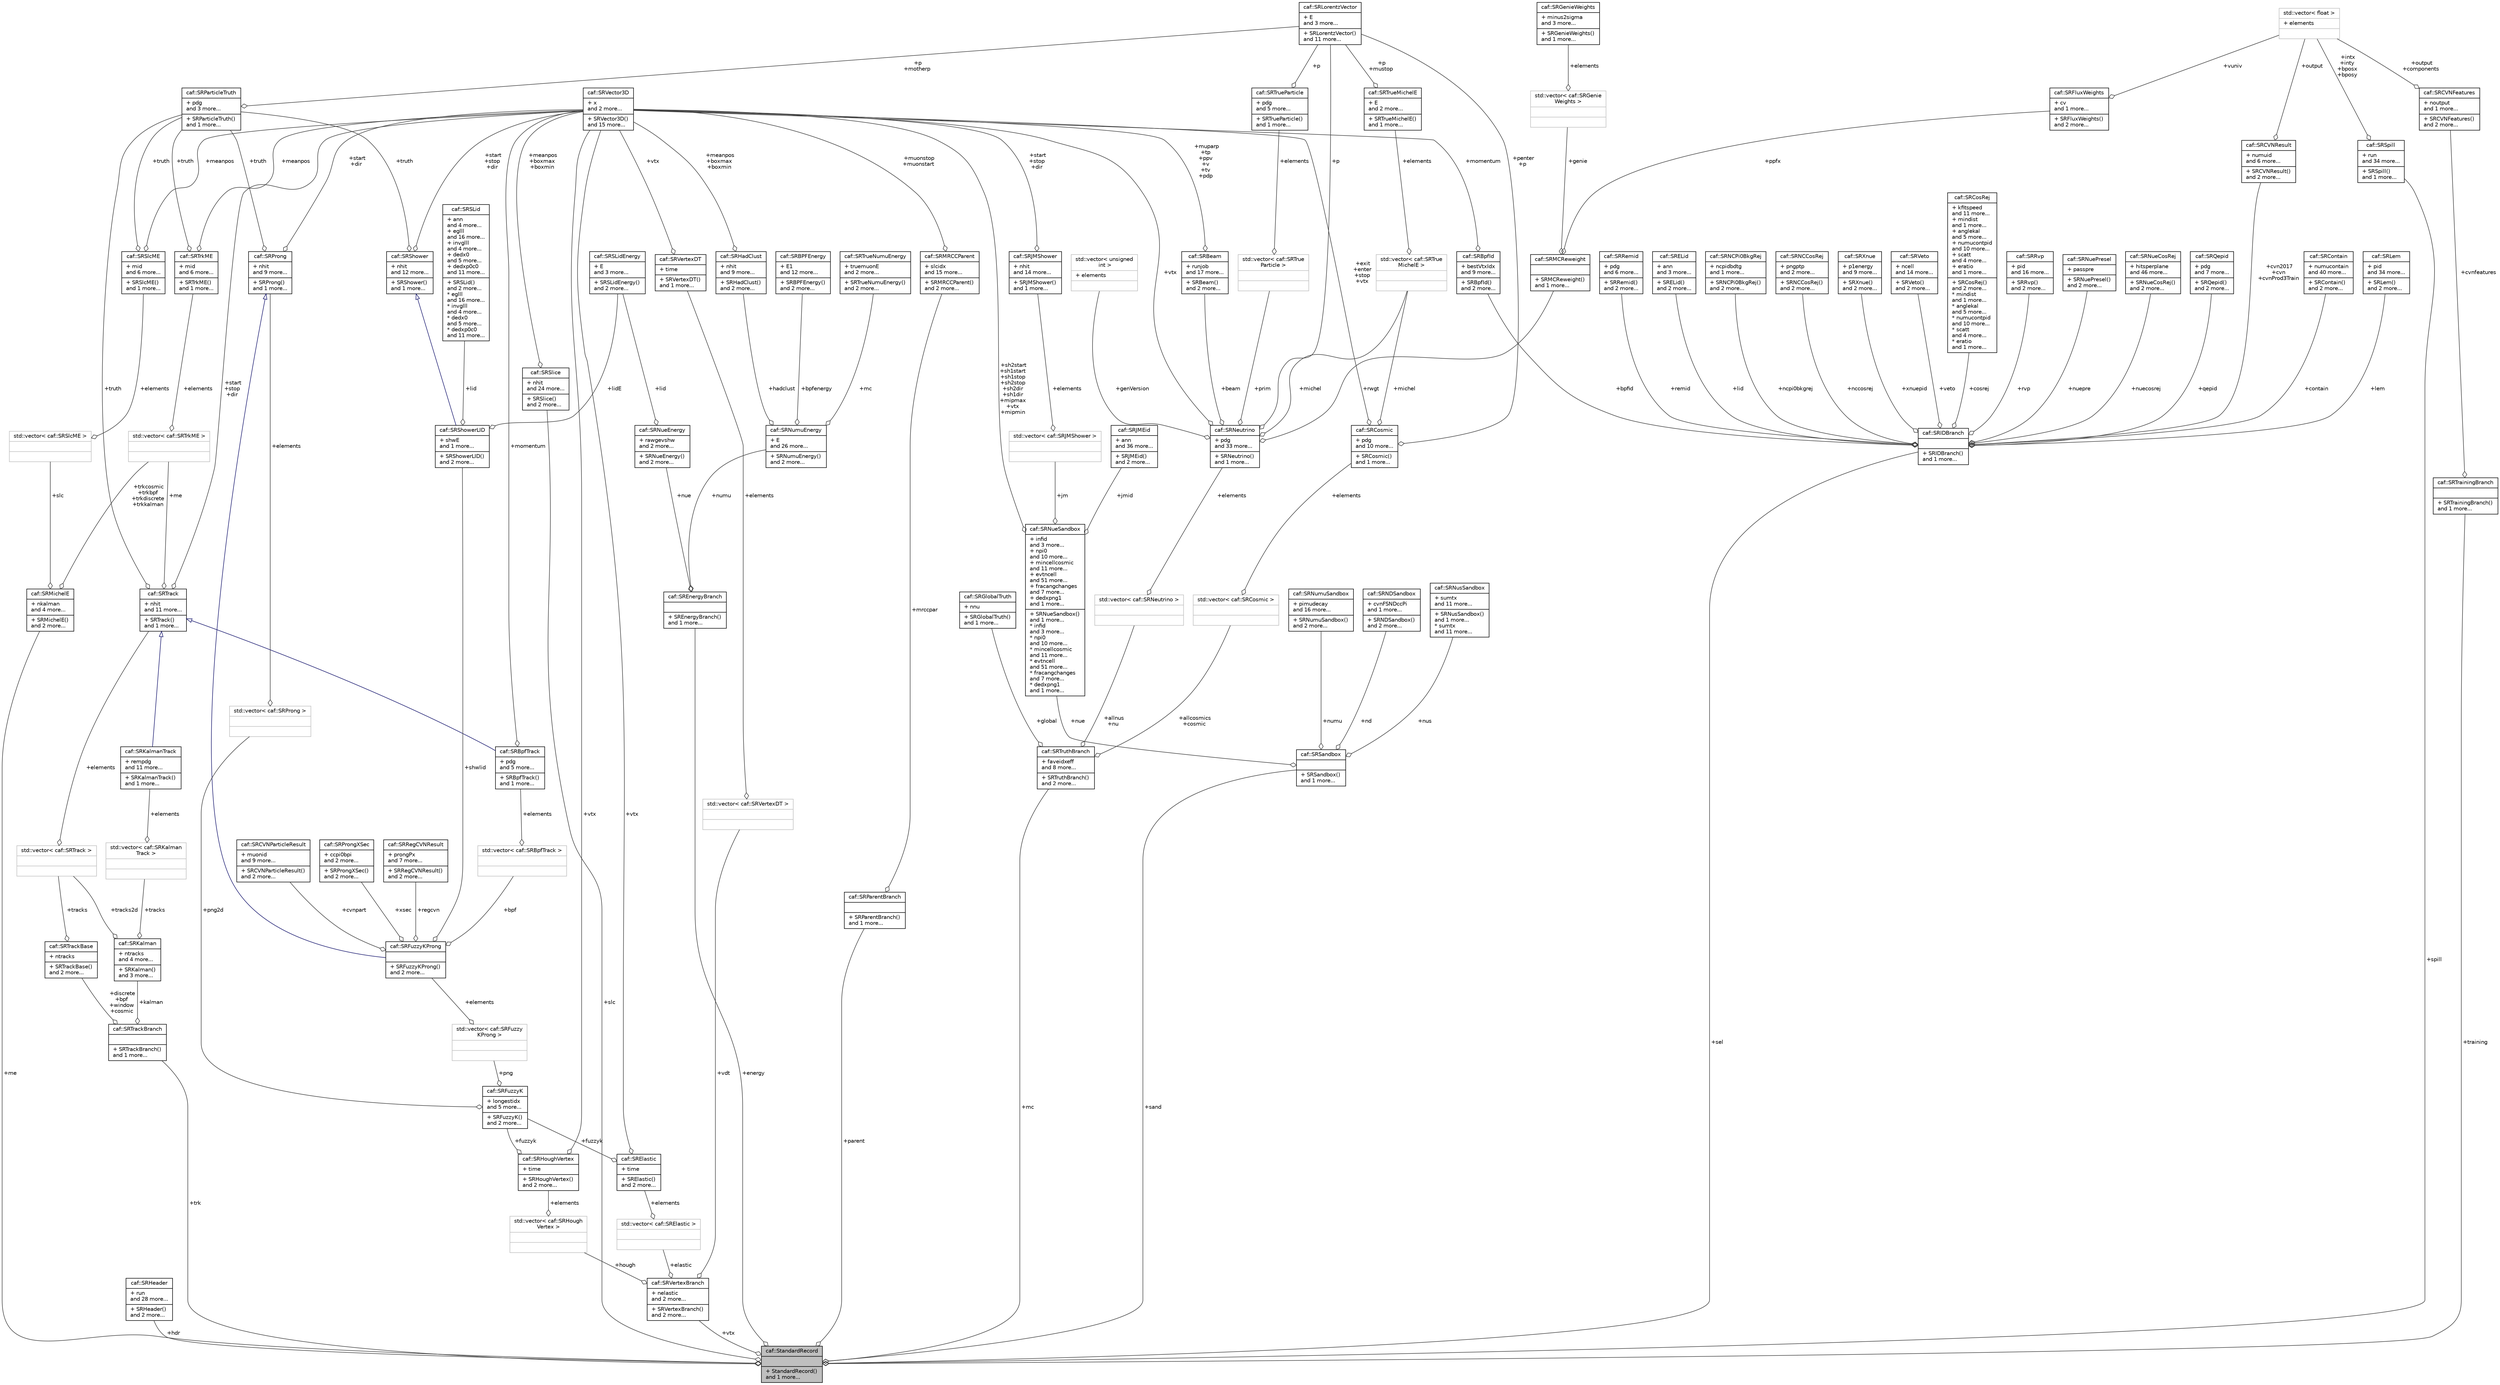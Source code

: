 digraph "caf::StandardRecord"
{
  edge [fontname="Helvetica",fontsize="10",labelfontname="Helvetica",labelfontsize="10"];
  node [fontname="Helvetica",fontsize="10",shape=record];
  Node1 [label="{caf::StandardRecord\n||+ StandardRecord()\land 1 more...\l}",height=0.2,width=0.4,color="black", fillcolor="grey75", style="filled", fontcolor="black"];
  Node2 -> Node1 [color="grey25",fontsize="10",style="solid",label=" +spill" ,arrowhead="odiamond",fontname="Helvetica"];
  Node2 [label="{caf::SRSpill\n|+ run\land 34 more...\l|+ SRSpill()\land 1 more...\l}",height=0.2,width=0.4,color="black", fillcolor="white", style="filled",URL="$classcaf_1_1_s_r_spill.html"];
  Node3 -> Node2 [color="grey25",fontsize="10",style="solid",label=" +intx\n+inty\n+bposx\n+bposy" ,arrowhead="odiamond",fontname="Helvetica"];
  Node3 [label="{std::vector\< float \>\n|+ elements\l|}",height=0.2,width=0.4,color="grey75", fillcolor="white", style="filled"];
  Node4 -> Node1 [color="grey25",fontsize="10",style="solid",label=" +hdr" ,arrowhead="odiamond",fontname="Helvetica"];
  Node4 [label="{caf::SRHeader\n|+ run\land 28 more...\l|+ SRHeader()\land 2 more...\l}",height=0.2,width=0.4,color="black", fillcolor="white", style="filled",URL="$classcaf_1_1_s_r_header.html",tooltip="Header representing overview information for the current event/slice. "];
  Node5 -> Node1 [color="grey25",fontsize="10",style="solid",label=" +slc" ,arrowhead="odiamond",fontname="Helvetica"];
  Node5 [label="{caf::SRSlice\n|+ nhit\land 24 more...\l|+ SRSlice()\land 2 more...\l}",height=0.2,width=0.4,color="black", fillcolor="white", style="filled",URL="$classcaf_1_1_s_r_slice.html",tooltip="An SRSlice contains overarching information for a slice. "];
  Node6 -> Node5 [color="grey25",fontsize="10",style="solid",label=" +meanpos\n+boxmax\n+boxmin" ,arrowhead="odiamond",fontname="Helvetica"];
  Node6 [label="{caf::SRVector3D\n|+ x\land 2 more...\l|+ SRVector3D()\land 15 more...\l}",height=0.2,width=0.4,color="black", fillcolor="white", style="filled",URL="$classcaf_1_1_s_r_vector3_d.html",tooltip="A 3-vector with more efficient storage than TVector3. "];
  Node7 -> Node1 [color="grey25",fontsize="10",style="solid",label=" +vtx" ,arrowhead="odiamond",fontname="Helvetica"];
  Node7 [label="{caf::SRVertexBranch\n|+ nelastic\land 2 more...\l|+ SRVertexBranch()\land 2 more...\l}",height=0.2,width=0.4,color="black", fillcolor="white", style="filled",URL="$classcaf_1_1_s_r_vertex_branch.html",tooltip="Vectors of reconstructed vertices found by various algorithms. "];
  Node8 -> Node7 [color="grey25",fontsize="10",style="solid",label=" +elastic" ,arrowhead="odiamond",fontname="Helvetica"];
  Node8 [label="{std::vector\< caf::SRElastic \>\n||}",height=0.2,width=0.4,color="grey75", fillcolor="white", style="filled"];
  Node9 -> Node8 [color="grey25",fontsize="10",style="solid",label=" +elements" ,arrowhead="odiamond",fontname="Helvetica"];
  Node9 [label="{caf::SRElastic\n|+ time\l|+ SRElastic()\land 2 more...\l}",height=0.2,width=0.4,color="black", fillcolor="white", style="filled",URL="$classcaf_1_1_s_r_elastic.html",tooltip="A potential interaction point from the ElasticArms algorithm. "];
  Node10 -> Node9 [color="grey25",fontsize="10",style="solid",label=" +fuzzyk" ,arrowhead="odiamond",fontname="Helvetica"];
  Node10 [label="{caf::SRFuzzyK\n|+ longestidx\land 5 more...\l|+ SRFuzzyK()\land 2 more...\l}",height=0.2,width=0.4,color="black", fillcolor="white", style="filled",URL="$classcaf_1_1_s_r_fuzzy_k.html"];
  Node11 -> Node10 [color="grey25",fontsize="10",style="solid",label=" +png" ,arrowhead="odiamond",fontname="Helvetica"];
  Node11 [label="{std::vector\< caf::SRFuzzy\lKProng \>\n||}",height=0.2,width=0.4,color="grey75", fillcolor="white", style="filled"];
  Node12 -> Node11 [color="grey25",fontsize="10",style="solid",label=" +elements" ,arrowhead="odiamond",fontname="Helvetica"];
  Node12 [label="{caf::SRFuzzyKProng\n||+ SRFuzzyKProng()\land 2 more...\l}",height=0.2,width=0.4,color="black", fillcolor="white", style="filled",URL="$classcaf_1_1_s_r_fuzzy_k_prong.html"];
  Node13 -> Node12 [dir="back",color="midnightblue",fontsize="10",style="solid",arrowtail="onormal",fontname="Helvetica"];
  Node13 [label="{caf::SRProng\n|+ nhit\land 9 more...\l|+ SRProng()\land 1 more...\l}",height=0.2,width=0.4,color="black", fillcolor="white", style="filled",URL="$classcaf_1_1_s_r_prong.html"];
  Node6 -> Node13 [color="grey25",fontsize="10",style="solid",label=" +start\n+dir" ,arrowhead="odiamond",fontname="Helvetica"];
  Node14 -> Node13 [color="grey25",fontsize="10",style="solid",label=" +truth" ,arrowhead="odiamond",fontname="Helvetica"];
  Node14 [label="{caf::SRParticleTruth\n|+ pdg\land 3 more...\l|+ SRParticleTruth()\land 1 more...\l}",height=0.2,width=0.4,color="black", fillcolor="white", style="filled",URL="$classcaf_1_1_s_r_particle_truth.html",tooltip="The truth information of reco objects within a slice. "];
  Node15 -> Node14 [color="grey25",fontsize="10",style="solid",label=" +p\n+motherp" ,arrowhead="odiamond",fontname="Helvetica"];
  Node15 [label="{caf::SRLorentzVector\n|+ E\land 3 more...\l|+ SRLorentzVector()\land 11 more...\l}",height=0.2,width=0.4,color="black", fillcolor="white", style="filled",URL="$classcaf_1_1_s_r_lorentz_vector.html",tooltip="4-vector with more efficient storage than TLorentzVector "];
  Node16 -> Node12 [color="grey25",fontsize="10",style="solid",label=" +xsec" ,arrowhead="odiamond",fontname="Helvetica"];
  Node16 [label="{caf::SRProngXSec\n|+ ccpi0bpi\land 2 more...\l|+ SRProngXSec()\land 2 more...\l}",height=0.2,width=0.4,color="black", fillcolor="white", style="filled",URL="$classcaf_1_1_s_r_prong_x_sec.html"];
  Node17 -> Node12 [color="grey25",fontsize="10",style="solid",label=" +regcvn" ,arrowhead="odiamond",fontname="Helvetica"];
  Node17 [label="{caf::SRRegCVNResult\n|+ prongPx\land 7 more...\l|+ SRRegCVNResult()\land 2 more...\l}",height=0.2,width=0.4,color="black", fillcolor="white", style="filled",URL="$classcaf_1_1_s_r_reg_c_v_n_result.html",tooltip="Regression CVN output. "];
  Node18 -> Node12 [color="grey25",fontsize="10",style="solid",label=" +cvnpart" ,arrowhead="odiamond",fontname="Helvetica"];
  Node18 [label="{caf::SRCVNParticleResult\n|+ muonid\land 9 more...\l|+ SRCVNParticleResult()\land 2 more...\l}",height=0.2,width=0.4,color="black", fillcolor="white", style="filled",URL="$classcaf_1_1_s_r_c_v_n_particle_result.html",tooltip="CVN PID output for a single particle. "];
  Node19 -> Node12 [color="grey25",fontsize="10",style="solid",label=" +bpf" ,arrowhead="odiamond",fontname="Helvetica"];
  Node19 [label="{std::vector\< caf::SRBpfTrack \>\n||}",height=0.2,width=0.4,color="grey75", fillcolor="white", style="filled"];
  Node20 -> Node19 [color="grey25",fontsize="10",style="solid",label=" +elements" ,arrowhead="odiamond",fontname="Helvetica"];
  Node20 [label="{caf::SRBpfTrack\n|+ pdg\land 5 more...\l|+ SRBpfTrack()\land 1 more...\l}",height=0.2,width=0.4,color="black", fillcolor="white", style="filled",URL="$classcaf_1_1_s_r_bpf_track.html"];
  Node21 -> Node20 [dir="back",color="midnightblue",fontsize="10",style="solid",arrowtail="onormal",fontname="Helvetica"];
  Node21 [label="{caf::SRTrack\n|+ nhit\land 11 more...\l|+ SRTrack()\land 1 more...\l}",height=0.2,width=0.4,color="black", fillcolor="white", style="filled",URL="$classcaf_1_1_s_r_track.html"];
  Node6 -> Node21 [color="grey25",fontsize="10",style="solid",label=" +start\n+stop\n+dir" ,arrowhead="odiamond",fontname="Helvetica"];
  Node14 -> Node21 [color="grey25",fontsize="10",style="solid",label=" +truth" ,arrowhead="odiamond",fontname="Helvetica"];
  Node22 -> Node21 [color="grey25",fontsize="10",style="solid",label=" +me" ,arrowhead="odiamond",fontname="Helvetica"];
  Node22 [label="{std::vector\< caf::SRTrkME \>\n||}",height=0.2,width=0.4,color="grey75", fillcolor="white", style="filled"];
  Node23 -> Node22 [color="grey25",fontsize="10",style="solid",label=" +elements" ,arrowhead="odiamond",fontname="Helvetica"];
  Node23 [label="{caf::SRTrkME\n|+ mid\land 6 more...\l|+ SRTrkME()\land 1 more...\l}",height=0.2,width=0.4,color="black", fillcolor="white", style="filled",URL="$classcaf_1_1_s_r_trk_m_e.html",tooltip="Variables describing Michel E&#39;s found around the end of a track. "];
  Node6 -> Node23 [color="grey25",fontsize="10",style="solid",label=" +meanpos" ,arrowhead="odiamond",fontname="Helvetica"];
  Node14 -> Node23 [color="grey25",fontsize="10",style="solid",label=" +truth" ,arrowhead="odiamond",fontname="Helvetica"];
  Node6 -> Node20 [color="grey25",fontsize="10",style="solid",label=" +momentum" ,arrowhead="odiamond",fontname="Helvetica"];
  Node24 -> Node12 [color="grey25",fontsize="10",style="solid",label=" +shwlid" ,arrowhead="odiamond",fontname="Helvetica"];
  Node24 [label="{caf::SRShowerLID\n|+ shwE\land 1 more...\l|+ SRShowerLID()\land 2 more...\l}",height=0.2,width=0.4,color="black", fillcolor="white", style="filled",URL="$classcaf_1_1_s_r_shower_l_i_d.html"];
  Node25 -> Node24 [dir="back",color="midnightblue",fontsize="10",style="solid",arrowtail="onormal",fontname="Helvetica"];
  Node25 [label="{caf::SRShower\n|+ nhit\land 12 more...\l|+ SRShower()\land 1 more...\l}",height=0.2,width=0.4,color="black", fillcolor="white", style="filled",URL="$classcaf_1_1_s_r_shower.html"];
  Node6 -> Node25 [color="grey25",fontsize="10",style="solid",label=" +start\n+stop\n+dir" ,arrowhead="odiamond",fontname="Helvetica"];
  Node14 -> Node25 [color="grey25",fontsize="10",style="solid",label=" +truth" ,arrowhead="odiamond",fontname="Helvetica"];
  Node26 -> Node24 [color="grey25",fontsize="10",style="solid",label=" +lid" ,arrowhead="odiamond",fontname="Helvetica"];
  Node26 [label="{caf::SRSLid\n|+ ann\land 4 more...\l+ eglll\land 16 more...\l+ invglll\land 4 more...\l+ dedx0\land 5 more...\l+ dedxp0c0\land 11 more...\l|+ SRSLid()\land 2 more...\l* eglll\land 16 more...\l* invglll\land 4 more...\l* dedx0\land 5 more...\l* dedxp0c0\land 11 more...\l}",height=0.2,width=0.4,color="black", fillcolor="white", style="filled",URL="$classcaf_1_1_s_r_s_lid.html",tooltip="This class contains the LID pid information for a shower (slid::ShowerLID objects). "];
  Node27 -> Node24 [color="grey25",fontsize="10",style="solid",label=" +lidE" ,arrowhead="odiamond",fontname="Helvetica"];
  Node27 [label="{caf::SRSLidEnergy\n|+ E\land 3 more...\l|+ SRSLidEnergy()\land 2 more...\l}",height=0.2,width=0.4,color="black", fillcolor="white", style="filled",URL="$classcaf_1_1_s_r_s_lid_energy.html",tooltip="This is a class for the NueSel energy estimate. "];
  Node28 -> Node10 [color="grey25",fontsize="10",style="solid",label=" +png2d" ,arrowhead="odiamond",fontname="Helvetica"];
  Node28 [label="{std::vector\< caf::SRProng \>\n||}",height=0.2,width=0.4,color="grey75", fillcolor="white", style="filled"];
  Node13 -> Node28 [color="grey25",fontsize="10",style="solid",label=" +elements" ,arrowhead="odiamond",fontname="Helvetica"];
  Node6 -> Node9 [color="grey25",fontsize="10",style="solid",label=" +vtx" ,arrowhead="odiamond",fontname="Helvetica"];
  Node29 -> Node7 [color="grey25",fontsize="10",style="solid",label=" +hough" ,arrowhead="odiamond",fontname="Helvetica"];
  Node29 [label="{std::vector\< caf::SRHough\lVertex \>\n||}",height=0.2,width=0.4,color="grey75", fillcolor="white", style="filled"];
  Node30 -> Node29 [color="grey25",fontsize="10",style="solid",label=" +elements" ,arrowhead="odiamond",fontname="Helvetica"];
  Node30 [label="{caf::SRHoughVertex\n|+ time\l|+ SRHoughVertex()\land 2 more...\l}",height=0.2,width=0.4,color="black", fillcolor="white", style="filled",URL="$classcaf_1_1_s_r_hough_vertex.html",tooltip="A potential interaction point found by the HoughVertex algorithm. "];
  Node10 -> Node30 [color="grey25",fontsize="10",style="solid",label=" +fuzzyk" ,arrowhead="odiamond",fontname="Helvetica"];
  Node6 -> Node30 [color="grey25",fontsize="10",style="solid",label=" +vtx" ,arrowhead="odiamond",fontname="Helvetica"];
  Node31 -> Node7 [color="grey25",fontsize="10",style="solid",label=" +vdt" ,arrowhead="odiamond",fontname="Helvetica"];
  Node31 [label="{std::vector\< caf::SRVertexDT \>\n||}",height=0.2,width=0.4,color="grey75", fillcolor="white", style="filled"];
  Node32 -> Node31 [color="grey25",fontsize="10",style="solid",label=" +elements" ,arrowhead="odiamond",fontname="Helvetica"];
  Node32 [label="{caf::SRVertexDT\n|+ time\l|+ SRVertexDT()\land 1 more...\l}",height=0.2,width=0.4,color="black", fillcolor="white", style="filled",URL="$classcaf_1_1_s_r_vertex_d_t.html",tooltip="A vertex found by the VertexDT algorithm. "];
  Node6 -> Node32 [color="grey25",fontsize="10",style="solid",label=" +vtx" ,arrowhead="odiamond",fontname="Helvetica"];
  Node33 -> Node1 [color="grey25",fontsize="10",style="solid",label=" +mc" ,arrowhead="odiamond",fontname="Helvetica"];
  Node33 [label="{caf::SRTruthBranch\n|+ faveidxeff\land 8 more...\l|+ SRTruthBranch()\land 2 more...\l}",height=0.2,width=0.4,color="black", fillcolor="white", style="filled",URL="$classcaf_1_1_s_r_truth_branch.html",tooltip="Contains truth information for the slice for the parent neutrino/cosmic. "];
  Node34 -> Node33 [color="grey25",fontsize="10",style="solid",label=" +allnus\n+nu" ,arrowhead="odiamond",fontname="Helvetica"];
  Node34 [label="{std::vector\< caf::SRNeutrino \>\n||}",height=0.2,width=0.4,color="grey75", fillcolor="white", style="filled"];
  Node35 -> Node34 [color="grey25",fontsize="10",style="solid",label=" +elements" ,arrowhead="odiamond",fontname="Helvetica"];
  Node35 [label="{caf::SRNeutrino\n|+ pdg\land 33 more...\l|+ SRNeutrino()\land 1 more...\l}",height=0.2,width=0.4,color="black", fillcolor="white", style="filled",URL="$classcaf_1_1_s_r_neutrino.html",tooltip="The SRNeutrino is a representation of neutrino interaction information. "];
  Node36 -> Node35 [color="grey25",fontsize="10",style="solid",label=" +beam" ,arrowhead="odiamond",fontname="Helvetica"];
  Node36 [label="{caf::SRBeam\n|+ runjob\land 17 more...\l|+ SRBeam()\land 2 more...\l}",height=0.2,width=0.4,color="black", fillcolor="white", style="filled",URL="$classcaf_1_1_s_r_beam.html",tooltip="Information about the neutrino production. Docs from http://www.hep.utexas.edu/~zarko/wwwgnumi/v19/v1..."];
  Node6 -> Node36 [color="grey25",fontsize="10",style="solid",label=" +muparp\n+tp\n+ppv\n+v\n+tv\n+pdp" ,arrowhead="odiamond",fontname="Helvetica"];
  Node37 -> Node35 [color="grey25",fontsize="10",style="solid",label=" +michel" ,arrowhead="odiamond",fontname="Helvetica"];
  Node37 [label="{std::vector\< caf::SRTrue\lMichelE \>\n||}",height=0.2,width=0.4,color="grey75", fillcolor="white", style="filled"];
  Node38 -> Node37 [color="grey25",fontsize="10",style="solid",label=" +elements" ,arrowhead="odiamond",fontname="Helvetica"];
  Node38 [label="{caf::SRTrueMichelE\n|+ E\land 2 more...\l|+ SRTrueMichelE()\land 1 more...\l}",height=0.2,width=0.4,color="black", fillcolor="white", style="filled",URL="$classcaf_1_1_s_r_true_michel_e.html",tooltip="Truth information for a Michel electron. "];
  Node15 -> Node38 [color="grey25",fontsize="10",style="solid",label=" +p\n+mustop" ,arrowhead="odiamond",fontname="Helvetica"];
  Node39 -> Node35 [color="grey25",fontsize="10",style="solid",label=" +rwgt" ,arrowhead="odiamond",fontname="Helvetica"];
  Node39 [label="{caf::SRMCReweight\n||+ SRMCReweight()\land 1 more...\l}",height=0.2,width=0.4,color="black", fillcolor="white", style="filled",URL="$classcaf_1_1_s_r_m_c_reweight.html",tooltip="Various weights for systematic reweights of MC. "];
  Node40 -> Node39 [color="grey25",fontsize="10",style="solid",label=" +ppfx" ,arrowhead="odiamond",fontname="Helvetica"];
  Node40 [label="{caf::SRFluxWeights\n|+ cv\land 1 more...\l|+ SRFluxWeights()\land 2 more...\l}",height=0.2,width=0.4,color="black", fillcolor="white", style="filled",URL="$classcaf_1_1_s_r_flux_weights.html",tooltip="Reweight information for flux systematic. "];
  Node3 -> Node40 [color="grey25",fontsize="10",style="solid",label=" +vuniv" ,arrowhead="odiamond",fontname="Helvetica"];
  Node41 -> Node39 [color="grey25",fontsize="10",style="solid",label=" +genie" ,arrowhead="odiamond",fontname="Helvetica"];
  Node41 [label="{std::vector\< caf::SRGenie\lWeights \>\n||}",height=0.2,width=0.4,color="grey75", fillcolor="white", style="filled"];
  Node42 -> Node41 [color="grey25",fontsize="10",style="solid",label=" +elements" ,arrowhead="odiamond",fontname="Helvetica"];
  Node42 [label="{caf::SRGenieWeights\n|+ minus2sigma\land 3 more...\l|+ SRGenieWeights()\land 1 more...\l}",height=0.2,width=0.4,color="black", fillcolor="white", style="filled",URL="$classcaf_1_1_s_r_genie_weights.html",tooltip="Reweight information for a single GENIE systematic. "];
  Node43 -> Node35 [color="grey25",fontsize="10",style="solid",label=" +prim" ,arrowhead="odiamond",fontname="Helvetica"];
  Node43 [label="{std::vector\< caf::SRTrue\lParticle \>\n||}",height=0.2,width=0.4,color="grey75", fillcolor="white", style="filled"];
  Node44 -> Node43 [color="grey25",fontsize="10",style="solid",label=" +elements" ,arrowhead="odiamond",fontname="Helvetica"];
  Node44 [label="{caf::SRTrueParticle\n|+ pdg\land 5 more...\l|+ SRTrueParticle()\land 1 more...\l}",height=0.2,width=0.4,color="black", fillcolor="white", style="filled",URL="$classcaf_1_1_s_r_true_particle.html"];
  Node15 -> Node44 [color="grey25",fontsize="10",style="solid",label=" +p" ,arrowhead="odiamond",fontname="Helvetica"];
  Node15 -> Node35 [color="grey25",fontsize="10",style="solid",label=" +p" ,arrowhead="odiamond",fontname="Helvetica"];
  Node6 -> Node35 [color="grey25",fontsize="10",style="solid",label=" +vtx" ,arrowhead="odiamond",fontname="Helvetica"];
  Node45 -> Node35 [color="grey25",fontsize="10",style="solid",label=" +genVersion" ,arrowhead="odiamond",fontname="Helvetica"];
  Node45 [label="{std::vector\< unsigned\l int \>\n|+ elements\l|}",height=0.2,width=0.4,color="grey75", fillcolor="white", style="filled"];
  Node46 -> Node33 [color="grey25",fontsize="10",style="solid",label=" +global" ,arrowhead="odiamond",fontname="Helvetica"];
  Node46 [label="{caf::SRGlobalTruth\n|+ nnu\l|+ SRGlobalTruth()\land 1 more...\l}",height=0.2,width=0.4,color="black", fillcolor="white", style="filled",URL="$classcaf_1_1_s_r_global_truth.html"];
  Node47 -> Node33 [color="grey25",fontsize="10",style="solid",label=" +allcosmics\n+cosmic" ,arrowhead="odiamond",fontname="Helvetica"];
  Node47 [label="{std::vector\< caf::SRCosmic \>\n||}",height=0.2,width=0.4,color="grey75", fillcolor="white", style="filled"];
  Node48 -> Node47 [color="grey25",fontsize="10",style="solid",label=" +elements" ,arrowhead="odiamond",fontname="Helvetica"];
  Node48 [label="{caf::SRCosmic\n|+ pdg\land 10 more...\l|+ SRCosmic()\land 1 more...\l}",height=0.2,width=0.4,color="black", fillcolor="white", style="filled",URL="$classcaf_1_1_s_r_cosmic.html",tooltip="Truth information for cosmic rays. "];
  Node37 -> Node48 [color="grey25",fontsize="10",style="solid",label=" +michel" ,arrowhead="odiamond",fontname="Helvetica"];
  Node15 -> Node48 [color="grey25",fontsize="10",style="solid",label=" +penter\n+p" ,arrowhead="odiamond",fontname="Helvetica"];
  Node6 -> Node48 [color="grey25",fontsize="10",style="solid",label=" +exit\n+enter\n+stop\n+vtx" ,arrowhead="odiamond",fontname="Helvetica"];
  Node49 -> Node1 [color="grey25",fontsize="10",style="solid",label=" +sand" ,arrowhead="odiamond",fontname="Helvetica"];
  Node49 [label="{caf::SRSandbox\n||+ SRSandbox()\land 1 more...\l}",height=0.2,width=0.4,color="black", fillcolor="white", style="filled",URL="$classcaf_1_1_s_r_sandbox.html"];
  Node50 -> Node49 [color="grey25",fontsize="10",style="solid",label=" +numu" ,arrowhead="odiamond",fontname="Helvetica"];
  Node50 [label="{caf::SRNumuSandbox\n|+ pimudecay\land 16 more...\l|+ SRNumuSandbox()\land 2 more...\l}",height=0.2,width=0.4,color="black", fillcolor="white", style="filled",URL="$classcaf_1_1_s_r_numu_sandbox.html"];
  Node51 -> Node49 [color="grey25",fontsize="10",style="solid",label=" +nue" ,arrowhead="odiamond",fontname="Helvetica"];
  Node51 [label="{caf::SRNueSandbox\n|+ infid\land 3 more...\l+ npi0\land 10 more...\l+ mincellcosmic\land 11 more...\l+ evtncell\land 51 more...\l+ fracangchanges\land 7 more...\l+ dedxpng1\land 1 more...\l|+ SRNueSandbox()\land 1 more...\l* infid\land 3 more...\l* npi0\land 10 more...\l* mincellcosmic\land 11 more...\l* evtncell\land 51 more...\l* fracangchanges\land 7 more...\l* dedxpng1\land 1 more...\l}",height=0.2,width=0.4,color="black", fillcolor="white", style="filled",URL="$classcaf_1_1_s_r_nue_sandbox.html"];
  Node52 -> Node51 [color="grey25",fontsize="10",style="solid",label=" +jmid" ,arrowhead="odiamond",fontname="Helvetica"];
  Node52 [label="{caf::SRJMEid\n|+ ann\land 36 more...\l|+ SRJMEid()\land 2 more...\l}",height=0.2,width=0.4,color="black", fillcolor="white", style="filled",URL="$classcaf_1_1_s_r_j_m_eid.html",tooltip="Output of the jmshower::NueSel module. "];
  Node53 -> Node51 [color="grey25",fontsize="10",style="solid",label=" +jm" ,arrowhead="odiamond",fontname="Helvetica"];
  Node53 [label="{std::vector\< caf::SRJMShower \>\n||}",height=0.2,width=0.4,color="grey75", fillcolor="white", style="filled"];
  Node54 -> Node53 [color="grey25",fontsize="10",style="solid",label=" +elements" ,arrowhead="odiamond",fontname="Helvetica"];
  Node54 [label="{caf::SRJMShower\n|+ nhit\land 14 more...\l|+ SRJMShower()\land 1 more...\l}",height=0.2,width=0.4,color="black", fillcolor="white", style="filled",URL="$classcaf_1_1_s_r_j_m_shower.html",tooltip="A reconstructed shower from the JMShower module. "];
  Node6 -> Node54 [color="grey25",fontsize="10",style="solid",label=" +start\n+stop\n+dir" ,arrowhead="odiamond",fontname="Helvetica"];
  Node6 -> Node51 [color="grey25",fontsize="10",style="solid",label=" +sh2start\n+sh1start\n+sh1stop\n+sh2stop\n+sh2dir\n+sh1dir\n+mipmax\n+vtx\n+mipmin" ,arrowhead="odiamond",fontname="Helvetica"];
  Node55 -> Node49 [color="grey25",fontsize="10",style="solid",label=" +nd" ,arrowhead="odiamond",fontname="Helvetica"];
  Node55 [label="{caf::SRNDSandbox\n|+ cvnFSNDccPi\land 1 more...\l|+ SRNDSandbox()\land 2 more...\l}",height=0.2,width=0.4,color="black", fillcolor="white", style="filled",URL="$classcaf_1_1_s_r_n_d_sandbox.html"];
  Node56 -> Node49 [color="grey25",fontsize="10",style="solid",label=" +nus" ,arrowhead="odiamond",fontname="Helvetica"];
  Node56 [label="{caf::SRNusSandbox\n|+ sumtx\land 11 more...\l|+ SRNusSandbox()\land 1 more...\l* sumtx\land 11 more...\l}",height=0.2,width=0.4,color="black", fillcolor="white", style="filled",URL="$classcaf_1_1_s_r_nus_sandbox.html"];
  Node57 -> Node1 [color="grey25",fontsize="10",style="solid",label=" +sel" ,arrowhead="odiamond",fontname="Helvetica"];
  Node57 [label="{caf::SRIDBranch\n||+ SRIDBranch()\land 1 more...\l}",height=0.2,width=0.4,color="black", fillcolor="white", style="filled",URL="$classcaf_1_1_s_r_i_d_branch.html",tooltip="Event ID and selection variables. "];
  Node58 -> Node57 [color="grey25",fontsize="10",style="solid",label=" +veto" ,arrowhead="odiamond",fontname="Helvetica"];
  Node58 [label="{caf::SRVeto\n|+ ncell\land 14 more...\l|+ SRVeto()\land 2 more...\l}",height=0.2,width=0.4,color="black", fillcolor="white", style="filled",URL="$classcaf_1_1_s_r_veto.html",tooltip="Details of processing cuts made by the veto modules. "];
  Node59 -> Node57 [color="grey25",fontsize="10",style="solid",label=" +cosrej" ,arrowhead="odiamond",fontname="Helvetica"];
  Node59 [label="{caf::SRCosRej\n|+ kfitspeed\land 11 more...\l+ mindist\land 1 more...\l+ anglekal\land 5 more...\l+ numucontpid\land 10 more...\l+ scatt\land 4 more...\l+ eratio\land 1 more...\l|+ SRCosRej()\land 2 more...\l* mindist\land 1 more...\l* anglekal\land 5 more...\l* numucontpid\land 10 more...\l* scatt\land 4 more...\l* eratio\land 1 more...\l}",height=0.2,width=0.4,color="black", fillcolor="white", style="filled",URL="$classcaf_1_1_s_r_cos_rej.html",tooltip="Output from Cosmic Rejection (CosRej) module. "];
  Node60 -> Node57 [color="grey25",fontsize="10",style="solid",label=" +cvn2017\n+cvn\n+cvnProd3Train" ,arrowhead="odiamond",fontname="Helvetica"];
  Node60 [label="{caf::SRCVNResult\n|+ numuid\land 6 more...\l|+ SRCVNResult()\land 2 more...\l}",height=0.2,width=0.4,color="black", fillcolor="white", style="filled",URL="$classcaf_1_1_s_r_c_v_n_result.html",tooltip="CVN PID output. "];
  Node3 -> Node60 [color="grey25",fontsize="10",style="solid",label=" +output" ,arrowhead="odiamond",fontname="Helvetica"];
  Node61 -> Node57 [color="grey25",fontsize="10",style="solid",label=" +rvp" ,arrowhead="odiamond",fontname="Helvetica"];
  Node61 [label="{caf::SRRvp\n|+ pid\land 16 more...\l|+ SRRvp()\land 2 more...\l}",height=0.2,width=0.4,color="black", fillcolor="white", style="filled",URL="$classcaf_1_1_s_r_rvp.html",tooltip="Contains the RVP PID output. "];
  Node62 -> Node57 [color="grey25",fontsize="10",style="solid",label=" +nuepre" ,arrowhead="odiamond",fontname="Helvetica"];
  Node62 [label="{caf::SRNuePresel\n|+ passpre\l|+ SRNuePresel()\land 2 more...\l}",height=0.2,width=0.4,color="black", fillcolor="white", style="filled",URL="$classcaf_1_1_s_r_nue_presel.html",tooltip="Nue preselection information. "];
  Node63 -> Node57 [color="grey25",fontsize="10",style="solid",label=" +nuecosrej" ,arrowhead="odiamond",fontname="Helvetica"];
  Node63 [label="{caf::SRNueCosRej\n|+ hitsperplane\land 46 more...\l|+ SRNueCosRej()\land 2 more...\l}",height=0.2,width=0.4,color="black", fillcolor="white", style="filled",URL="$classcaf_1_1_s_r_nue_cos_rej.html",tooltip="Output from Cosmic Rejection (Nuecosrej) module. "];
  Node64 -> Node57 [color="grey25",fontsize="10",style="solid",label=" +bpfid" ,arrowhead="odiamond",fontname="Helvetica"];
  Node64 [label="{caf::SRBpfId\n|+ bestVtxIdx\land 9 more...\l|+ SRBpfId()\land 2 more...\l}",height=0.2,width=0.4,color="black", fillcolor="white", style="filled",URL="$classcaf_1_1_s_r_bpf_id.html",tooltip="Breakpoint ID (BpfId) output. "];
  Node6 -> Node64 [color="grey25",fontsize="10",style="solid",label=" +momentum" ,arrowhead="odiamond",fontname="Helvetica"];
  Node65 -> Node57 [color="grey25",fontsize="10",style="solid",label=" +qepid" ,arrowhead="odiamond",fontname="Helvetica"];
  Node65 [label="{caf::SRQepid\n|+ pdg\land 7 more...\l|+ SRQepid()\land 2 more...\l}",height=0.2,width=0.4,color="black", fillcolor="white", style="filled",URL="$classcaf_1_1_s_r_qepid.html",tooltip="Contains the quasielastic muon PID (QePId) output. "];
  Node66 -> Node57 [color="grey25",fontsize="10",style="solid",label=" +contain" ,arrowhead="odiamond",fontname="Helvetica"];
  Node66 [label="{caf::SRContain\n|+ numucontain\land 40 more...\l|+ SRContain()\land 2 more...\l}",height=0.2,width=0.4,color="black", fillcolor="white", style="filled",URL="$classcaf_1_1_s_r_contain.html",tooltip="Containment variables. "];
  Node67 -> Node57 [color="grey25",fontsize="10",style="solid",label=" +lem" ,arrowhead="odiamond",fontname="Helvetica"];
  Node67 [label="{caf::SRLem\n|+ pid\land 34 more...\l|+ SRLem()\land 2 more...\l}",height=0.2,width=0.4,color="black", fillcolor="white", style="filled",URL="$classcaf_1_1_s_r_lem.html",tooltip="This class contains the LEM PID output. "];
  Node68 -> Node57 [color="grey25",fontsize="10",style="solid",label=" +remid" ,arrowhead="odiamond",fontname="Helvetica"];
  Node68 [label="{caf::SRRemid\n|+ pdg\land 6 more...\l|+ SRRemid()\land 2 more...\l}",height=0.2,width=0.4,color="black", fillcolor="white", style="filled",URL="$classcaf_1_1_s_r_remid.html",tooltip="Contains the reco muon PID (ReMId) output. "];
  Node69 -> Node57 [color="grey25",fontsize="10",style="solid",label=" +lid" ,arrowhead="odiamond",fontname="Helvetica"];
  Node69 [label="{caf::SRELid\n|+ ann\land 3 more...\l|+ SRELid()\land 2 more...\l}",height=0.2,width=0.4,color="black", fillcolor="white", style="filled",URL="$classcaf_1_1_s_r_e_lid.html",tooltip="Output of the LIDBuilder module (slid::lid objects). "];
  Node70 -> Node57 [color="grey25",fontsize="10",style="solid",label=" +ncpi0bkgrej" ,arrowhead="odiamond",fontname="Helvetica"];
  Node70 [label="{caf::SRNCPi0BkgRej\n|+ ncpidbdtg\land 1 more...\l|+ SRNCPi0BkgRej()\land 2 more...\l}",height=0.2,width=0.4,color="black", fillcolor="white", style="filled",URL="$classcaf_1_1_s_r_n_c_pi0_bkg_rej.html"];
  Node71 -> Node57 [color="grey25",fontsize="10",style="solid",label=" +nccosrej" ,arrowhead="odiamond",fontname="Helvetica"];
  Node71 [label="{caf::SRNCCosRej\n|+ pngptp\land 2 more...\l|+ SRNCCosRej()\land 2 more...\l}",height=0.2,width=0.4,color="black", fillcolor="white", style="filled",URL="$classcaf_1_1_s_r_n_c_cos_rej.html",tooltip="Output from Cosmic Rejection (Nuecosrej) module. "];
  Node72 -> Node57 [color="grey25",fontsize="10",style="solid",label=" +xnuepid" ,arrowhead="odiamond",fontname="Helvetica"];
  Node72 [label="{caf::SRXnue\n|+ p1energy\land 9 more...\l|+ SRXnue()\land 2 more...\l}",height=0.2,width=0.4,color="black", fillcolor="white", style="filled",URL="$classcaf_1_1_s_r_xnue.html",tooltip="Store BDT variables for the short-baseline oscillation study. "];
  Node73 -> Node1 [color="grey25",fontsize="10",style="solid",label=" +parent" ,arrowhead="odiamond",fontname="Helvetica"];
  Node73 [label="{caf::SRParentBranch\n||+ SRParentBranch()\land 1 more...\l}",height=0.2,width=0.4,color="black", fillcolor="white", style="filled",URL="$classcaf_1_1_s_r_parent_branch.html"];
  Node74 -> Node73 [color="grey25",fontsize="10",style="solid",label=" +mrccpar" ,arrowhead="odiamond",fontname="Helvetica"];
  Node74 [label="{caf::SRMRCCParent\n|+ slcidx\land 15 more...\l|+ SRMRCCParent()\land 2 more...\l}",height=0.2,width=0.4,color="black", fillcolor="white", style="filled",URL="$classcaf_1_1_s_r_m_r_c_c_parent.html",tooltip="An SRMRCCParent holds information about the slice that was parent to the current slice. It is currently being used by Muon Removed Charged Current Analysis. "];
  Node6 -> Node74 [color="grey25",fontsize="10",style="solid",label=" +muonstop\n+muonstart" ,arrowhead="odiamond",fontname="Helvetica"];
  Node75 -> Node1 [color="grey25",fontsize="10",style="solid",label=" +me" ,arrowhead="odiamond",fontname="Helvetica"];
  Node75 [label="{caf::SRMichelE\n|+ nkalman\land 4 more...\l|+ SRMichelE()\land 2 more...\l}",height=0.2,width=0.4,color="black", fillcolor="white", style="filled",URL="$classcaf_1_1_s_r_michel_e.html"];
  Node22 -> Node75 [color="grey25",fontsize="10",style="solid",label=" +trkcosmic\n+trkbpf\n+trkdiscrete\n+trkkalman" ,arrowhead="odiamond",fontname="Helvetica"];
  Node76 -> Node75 [color="grey25",fontsize="10",style="solid",label=" +slc" ,arrowhead="odiamond",fontname="Helvetica"];
  Node76 [label="{std::vector\< caf::SRSlcME \>\n||}",height=0.2,width=0.4,color="grey75", fillcolor="white", style="filled"];
  Node77 -> Node76 [color="grey25",fontsize="10",style="solid",label=" +elements" ,arrowhead="odiamond",fontname="Helvetica"];
  Node77 [label="{caf::SRSlcME\n|+ mid\land 6 more...\l|+ SRSlcME()\land 1 more...\l}",height=0.2,width=0.4,color="black", fillcolor="white", style="filled",URL="$classcaf_1_1_s_r_slc_m_e.html",tooltip="Represents output from SlcMEFilter. "];
  Node6 -> Node77 [color="grey25",fontsize="10",style="solid",label=" +meanpos" ,arrowhead="odiamond",fontname="Helvetica"];
  Node14 -> Node77 [color="grey25",fontsize="10",style="solid",label=" +truth" ,arrowhead="odiamond",fontname="Helvetica"];
  Node78 -> Node1 [color="grey25",fontsize="10",style="solid",label=" +training" ,arrowhead="odiamond",fontname="Helvetica"];
  Node78 [label="{caf::SRTrainingBranch\n||+ SRTrainingBranch()\land 1 more...\l}",height=0.2,width=0.4,color="black", fillcolor="white", style="filled",URL="$classcaf_1_1_s_r_training_branch.html",tooltip="Event ID training variables. "];
  Node79 -> Node78 [color="grey25",fontsize="10",style="solid",label=" +cvnfeatures" ,arrowhead="odiamond",fontname="Helvetica"];
  Node79 [label="{caf::SRCVNFeatures\n|+ noutput\land 1 more...\l|+ SRCVNFeatures()\land 2 more...\l}",height=0.2,width=0.4,color="black", fillcolor="white", style="filled",URL="$classcaf_1_1_s_r_c_v_n_features.html",tooltip="CVN features. "];
  Node3 -> Node79 [color="grey25",fontsize="10",style="solid",label=" +output\n+components" ,arrowhead="odiamond",fontname="Helvetica"];
  Node80 -> Node1 [color="grey25",fontsize="10",style="solid",label=" +energy" ,arrowhead="odiamond",fontname="Helvetica"];
  Node80 [label="{caf::SREnergyBranch\n||+ SREnergyBranch()\land 1 more...\l}",height=0.2,width=0.4,color="black", fillcolor="white", style="filled",URL="$classcaf_1_1_s_r_energy_branch.html",tooltip="An SREnergyBranch contains vectors of energy objects. "];
  Node81 -> Node80 [color="grey25",fontsize="10",style="solid",label=" +numu" ,arrowhead="odiamond",fontname="Helvetica"];
  Node81 [label="{caf::SRNumuEnergy\n|+ E\land 26 more...\l|+ SRNumuEnergy()\land 2 more...\l}",height=0.2,width=0.4,color="black", fillcolor="white", style="filled",URL="$classcaf_1_1_s_r_numu_energy.html",tooltip="Numu energy estimator output. "];
  Node82 -> Node81 [color="grey25",fontsize="10",style="solid",label=" +bpfenergy" ,arrowhead="odiamond",fontname="Helvetica"];
  Node82 [label="{caf::SRBPFEnergy\n|+ E1\land 12 more...\l|+ SRBPFEnergy()\land 2 more...\l}",height=0.2,width=0.4,color="black", fillcolor="white", style="filled",URL="$classcaf_1_1_s_r_b_p_f_energy.html",tooltip="BPF energy estimator output. "];
  Node83 -> Node81 [color="grey25",fontsize="10",style="solid",label=" +hadclust" ,arrowhead="odiamond",fontname="Helvetica"];
  Node83 [label="{caf::SRHadClust\n|+ nhit\land 9 more...\l|+ SRHadClust()\land 2 more...\l}",height=0.2,width=0.4,color="black", fillcolor="white", style="filled",URL="$classcaf_1_1_s_r_had_clust.html",tooltip="Overarching information for a numu hadronic cluster. "];
  Node6 -> Node83 [color="grey25",fontsize="10",style="solid",label=" +meanpos\n+boxmax\n+boxmin" ,arrowhead="odiamond",fontname="Helvetica"];
  Node84 -> Node81 [color="grey25",fontsize="10",style="solid",label=" +mc" ,arrowhead="odiamond",fontname="Helvetica"];
  Node84 [label="{caf::SRTrueNumuEnergy\n|+ truemuonE\land 2 more...\l|+ SRTrueNumuEnergy()\land 2 more...\l}",height=0.2,width=0.4,color="black", fillcolor="white", style="filled",URL="$classcaf_1_1_s_r_true_numu_energy.html",tooltip="Truth information for numu energy fitting. "];
  Node85 -> Node80 [color="grey25",fontsize="10",style="solid",label=" +nue" ,arrowhead="odiamond",fontname="Helvetica"];
  Node85 [label="{caf::SRNueEnergy\n|+ rawgevshw\land 2 more...\l|+ SRNueEnergy()\land 2 more...\l}",height=0.2,width=0.4,color="black", fillcolor="white", style="filled",URL="$classcaf_1_1_s_r_nue_energy.html",tooltip="Nue energy estimator output in the standard record. "];
  Node27 -> Node85 [color="grey25",fontsize="10",style="solid",label=" +lid" ,arrowhead="odiamond",fontname="Helvetica"];
  Node86 -> Node1 [color="grey25",fontsize="10",style="solid",label=" +trk" ,arrowhead="odiamond",fontname="Helvetica"];
  Node86 [label="{caf::SRTrackBranch\n||+ SRTrackBranch()\land 1 more...\l}",height=0.2,width=0.4,color="black", fillcolor="white", style="filled",URL="$classcaf_1_1_s_r_track_branch.html",tooltip="Reconstructed tracks found by various algorithms. "];
  Node87 -> Node86 [color="grey25",fontsize="10",style="solid",label=" +discrete\n+bpf\n+window\n+cosmic" ,arrowhead="odiamond",fontname="Helvetica"];
  Node87 [label="{caf::SRTrackBase\n|+ ntracks\l|+ SRTrackBase()\land 2 more...\l}",height=0.2,width=0.4,color="black", fillcolor="white", style="filled",URL="$classcaf_1_1_s_r_track_base.html"];
  Node88 -> Node87 [color="grey25",fontsize="10",style="solid",label=" +tracks" ,arrowhead="odiamond",fontname="Helvetica"];
  Node88 [label="{std::vector\< caf::SRTrack \>\n||}",height=0.2,width=0.4,color="grey75", fillcolor="white", style="filled"];
  Node21 -> Node88 [color="grey25",fontsize="10",style="solid",label=" +elements" ,arrowhead="odiamond",fontname="Helvetica"];
  Node89 -> Node86 [color="grey25",fontsize="10",style="solid",label=" +kalman" ,arrowhead="odiamond",fontname="Helvetica"];
  Node89 [label="{caf::SRKalman\n|+ ntracks\land 4 more...\l|+ SRKalman()\land 3 more...\l}",height=0.2,width=0.4,color="black", fillcolor="white", style="filled",URL="$classcaf_1_1_s_r_kalman.html"];
  Node88 -> Node89 [color="grey25",fontsize="10",style="solid",label=" +tracks2d" ,arrowhead="odiamond",fontname="Helvetica"];
  Node90 -> Node89 [color="grey25",fontsize="10",style="solid",label=" +tracks" ,arrowhead="odiamond",fontname="Helvetica"];
  Node90 [label="{std::vector\< caf::SRKalman\lTrack \>\n||}",height=0.2,width=0.4,color="grey75", fillcolor="white", style="filled"];
  Node91 -> Node90 [color="grey25",fontsize="10",style="solid",label=" +elements" ,arrowhead="odiamond",fontname="Helvetica"];
  Node91 [label="{caf::SRKalmanTrack\n|+ rempdg\land 11 more...\l|+ SRKalmanTrack()\land 1 more...\l}",height=0.2,width=0.4,color="black", fillcolor="white", style="filled",URL="$classcaf_1_1_s_r_kalman_track.html"];
  Node21 -> Node91 [dir="back",color="midnightblue",fontsize="10",style="solid",arrowtail="onormal",fontname="Helvetica"];
}
